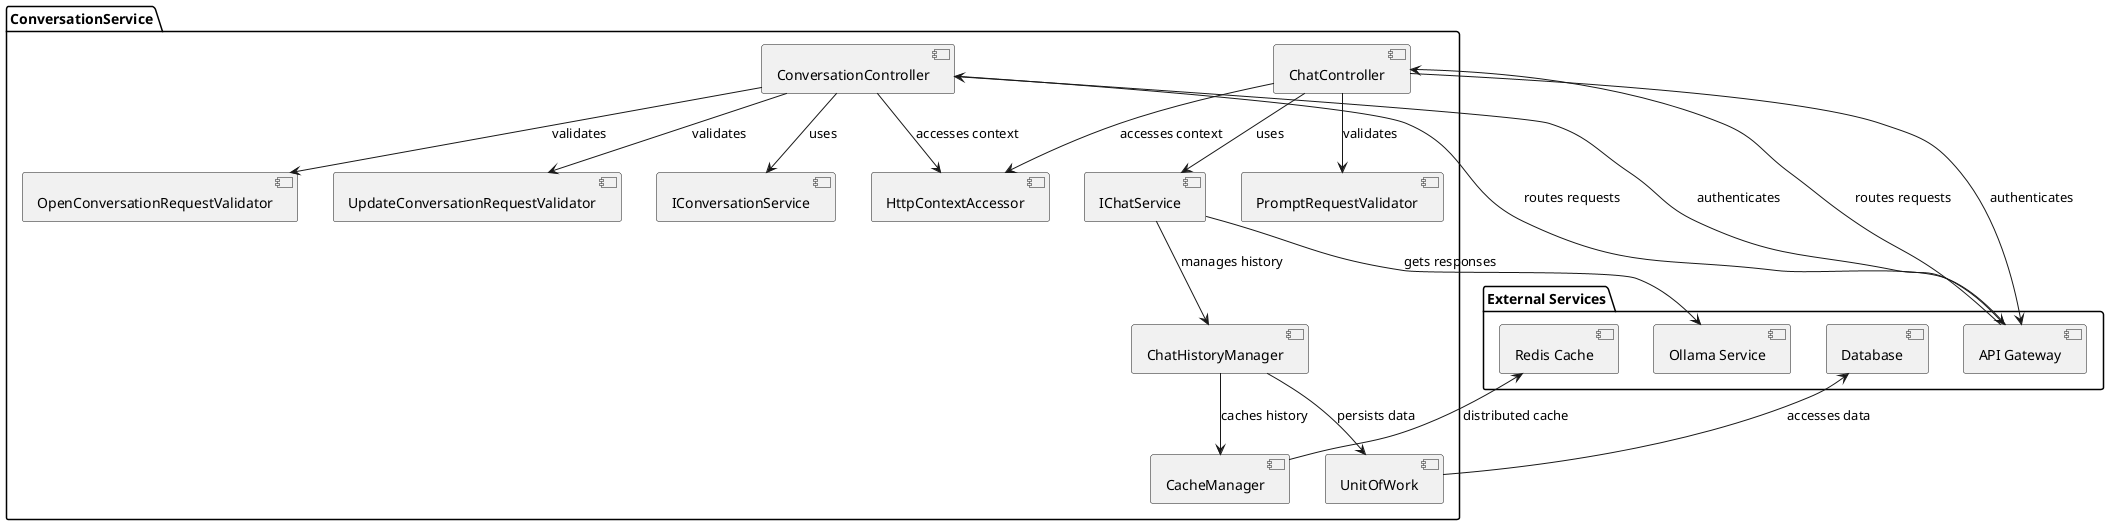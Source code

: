 @startuml Component Architecture

package "ConversationService" {
  [ChatController] as CC
  [ConversationController] as ConvC
  [IChatService] as ICS
  [IConversationService] as IConvS
  [ChatHistoryManager] as HM
  [PromptRequestValidator] as PRV
  [OpenConversationRequestValidator] as OCRV
  [UpdateConversationRequestValidator] as UCRV
  [HttpContextAccessor] as HCA
  [CacheManager] as Cache
  [UnitOfWork] as UOW
}

package "External Services" {
  [API Gateway] as Gateway
  [Database] as DB
  [Ollama Service] as Ollama
  [Redis Cache] as Redis
}

' Internal Dependencies
CC --> ICS : uses
CC --> PRV : validates
CC --> HCA : accesses context
CC --> Gateway : authenticates

ConvC --> IConvS : uses
ConvC --> OCRV : validates
ConvC --> UCRV : validates
ConvC --> HCA : accesses context
ConvC --> Gateway : authenticates

ICS --> HM : manages history
ICS --> Ollama : gets responses
HM --> Cache : caches history
HM --> UOW : persists data
UOW --> DB : accesses data
Cache --> Redis : distributed cache

' External Dependencies
Gateway --> CC : routes requests
Gateway --> ConvC : routes requests

@enduml